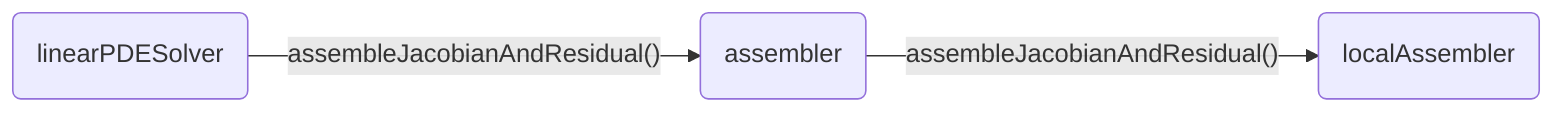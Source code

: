 flowchart LR
    A(linearPDESolver) -->|"assembleJacobianAndResidual()"| B(assembler)
    B -->|"assembleJacobianAndResidual()"| D(localAssembler)
    click A "./newtonsolver.html"
    click B "./assembler.html"
    click D "./localassembler.html"